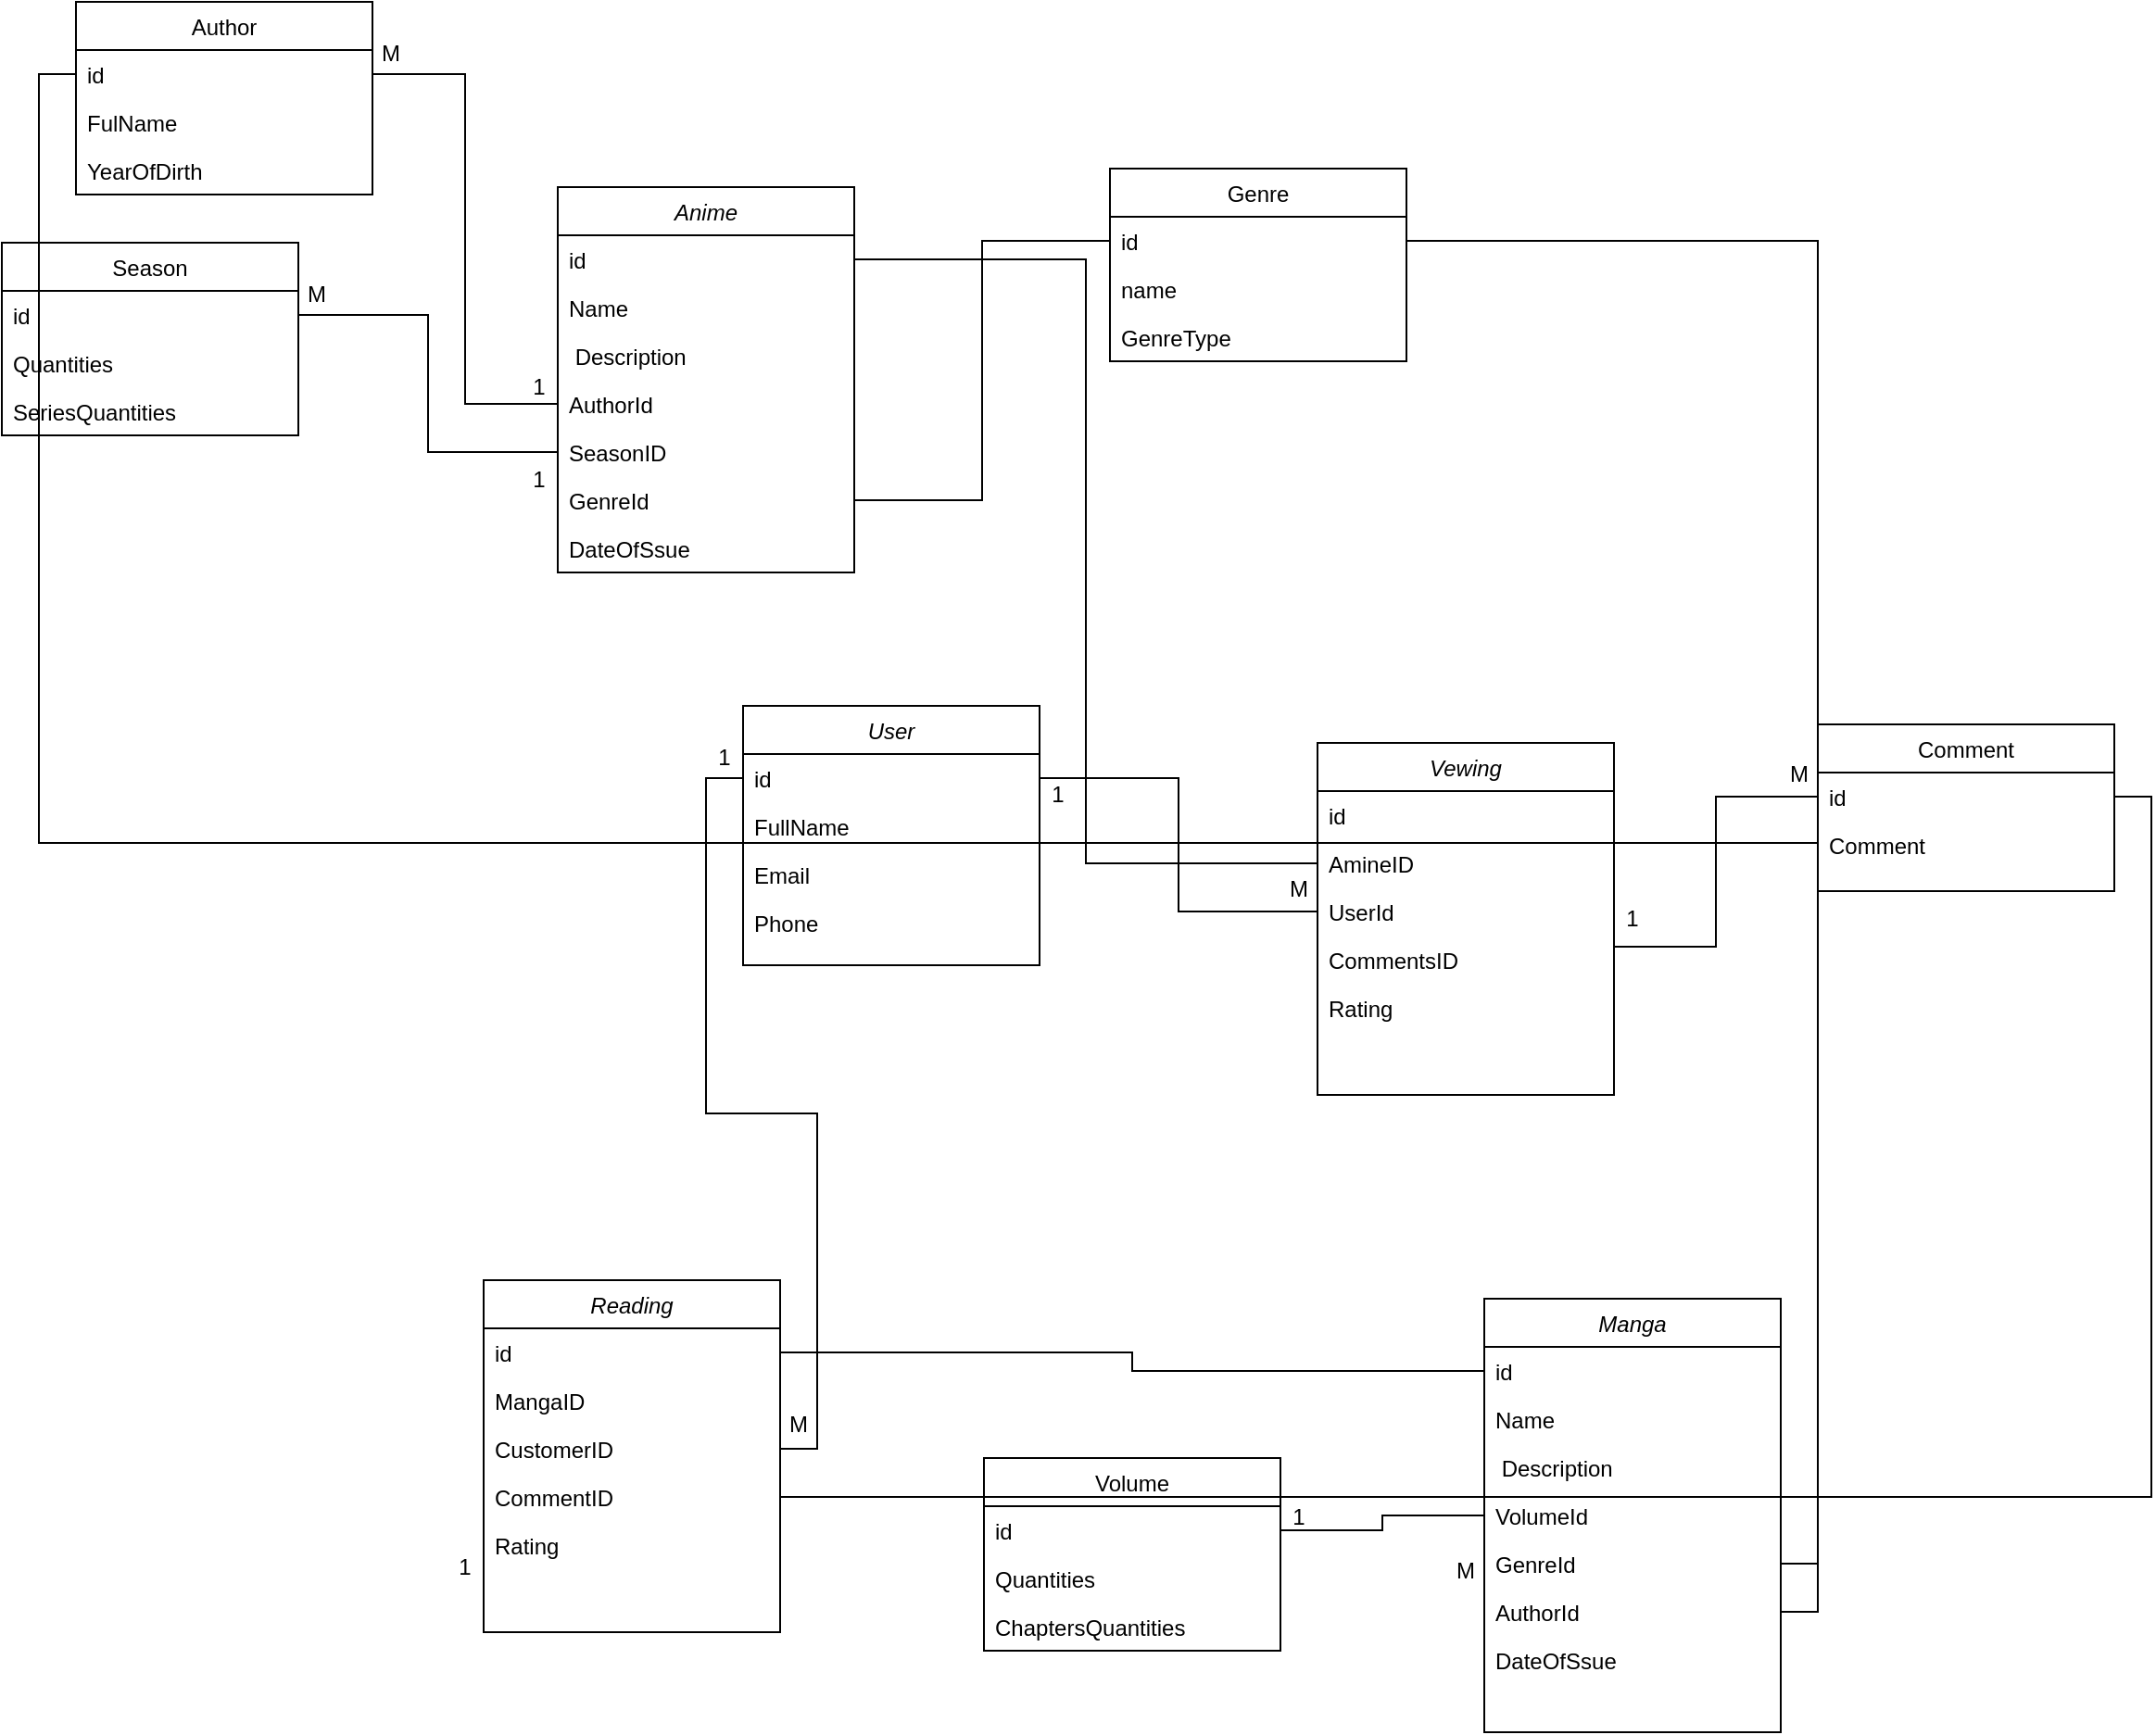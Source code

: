 <mxfile version="24.2.3" type="device">
  <diagram id="C5RBs43oDa-KdzZeNtuy" name="Page-1">
    <mxGraphModel dx="2717" dy="1025" grid="0" gridSize="10" guides="1" tooltips="1" connect="1" arrows="1" fold="1" page="1" pageScale="1" pageWidth="827" pageHeight="1169" math="0" shadow="0">
      <root>
        <mxCell id="WIyWlLk6GJQsqaUBKTNV-0" />
        <mxCell id="WIyWlLk6GJQsqaUBKTNV-1" parent="WIyWlLk6GJQsqaUBKTNV-0" />
        <mxCell id="zkfFHV4jXpPFQw0GAbJ--0" value="Anime" style="swimlane;fontStyle=2;align=center;verticalAlign=top;childLayout=stackLayout;horizontal=1;startSize=26;horizontalStack=0;resizeParent=1;resizeLast=0;collapsible=1;marginBottom=0;rounded=0;shadow=0;strokeWidth=1;" parent="WIyWlLk6GJQsqaUBKTNV-1" vertex="1">
          <mxGeometry x="210" y="140" width="160" height="208" as="geometry">
            <mxRectangle x="230" y="140" width="160" height="26" as="alternateBounds" />
          </mxGeometry>
        </mxCell>
        <mxCell id="LmCSCQz4ZJB4h-el292f-5" value="id" style="text;align=left;verticalAlign=top;spacingLeft=4;spacingRight=4;overflow=hidden;rotatable=0;points=[[0,0.5],[1,0.5]];portConstraint=eastwest;" parent="zkfFHV4jXpPFQw0GAbJ--0" vertex="1">
          <mxGeometry y="26" width="160" height="26" as="geometry" />
        </mxCell>
        <mxCell id="zkfFHV4jXpPFQw0GAbJ--1" value="Name" style="text;align=left;verticalAlign=top;spacingLeft=4;spacingRight=4;overflow=hidden;rotatable=0;points=[[0,0.5],[1,0.5]];portConstraint=eastwest;" parent="zkfFHV4jXpPFQw0GAbJ--0" vertex="1">
          <mxGeometry y="52" width="160" height="26" as="geometry" />
        </mxCell>
        <mxCell id="zkfFHV4jXpPFQw0GAbJ--2" value=" Description" style="text;align=left;verticalAlign=top;spacingLeft=4;spacingRight=4;overflow=hidden;rotatable=0;points=[[0,0.5],[1,0.5]];portConstraint=eastwest;rounded=0;shadow=0;html=0;" parent="zkfFHV4jXpPFQw0GAbJ--0" vertex="1">
          <mxGeometry y="78" width="160" height="26" as="geometry" />
        </mxCell>
        <mxCell id="LmCSCQz4ZJB4h-el292f-77" value="AuthorId" style="text;align=left;verticalAlign=top;spacingLeft=4;spacingRight=4;overflow=hidden;rotatable=0;points=[[0,0.5],[1,0.5]];portConstraint=eastwest;rounded=0;shadow=0;html=0;" parent="zkfFHV4jXpPFQw0GAbJ--0" vertex="1">
          <mxGeometry y="104" width="160" height="26" as="geometry" />
        </mxCell>
        <mxCell id="LmCSCQz4ZJB4h-el292f-83" value="SeasonID" style="text;align=left;verticalAlign=top;spacingLeft=4;spacingRight=4;overflow=hidden;rotatable=0;points=[[0,0.5],[1,0.5]];portConstraint=eastwest;rounded=0;shadow=0;html=0;" parent="zkfFHV4jXpPFQw0GAbJ--0" vertex="1">
          <mxGeometry y="130" width="160" height="26" as="geometry" />
        </mxCell>
        <mxCell id="LmCSCQz4ZJB4h-el292f-144" value="GenreId" style="text;align=left;verticalAlign=top;spacingLeft=4;spacingRight=4;overflow=hidden;rotatable=0;points=[[0,0.5],[1,0.5]];portConstraint=eastwest;rounded=0;shadow=0;html=0;" parent="zkfFHV4jXpPFQw0GAbJ--0" vertex="1">
          <mxGeometry y="156" width="160" height="26" as="geometry" />
        </mxCell>
        <mxCell id="3gz0wyACrkfN13NF-tMw-6" value="DateOfSsue" style="text;align=left;verticalAlign=top;spacingLeft=4;spacingRight=4;overflow=hidden;rotatable=0;points=[[0,0.5],[1,0.5]];portConstraint=eastwest;rounded=0;shadow=0;html=0;" parent="zkfFHV4jXpPFQw0GAbJ--0" vertex="1">
          <mxGeometry y="182" width="160" height="26" as="geometry" />
        </mxCell>
        <mxCell id="zkfFHV4jXpPFQw0GAbJ--17" value="Genre" style="swimlane;fontStyle=0;align=center;verticalAlign=top;childLayout=stackLayout;horizontal=1;startSize=26;horizontalStack=0;resizeParent=1;resizeLast=0;collapsible=1;marginBottom=0;rounded=0;shadow=0;strokeWidth=1;" parent="WIyWlLk6GJQsqaUBKTNV-1" vertex="1">
          <mxGeometry x="508" y="130" width="160" height="104" as="geometry">
            <mxRectangle x="550" y="140" width="160" height="26" as="alternateBounds" />
          </mxGeometry>
        </mxCell>
        <mxCell id="zkfFHV4jXpPFQw0GAbJ--18" value="id" style="text;align=left;verticalAlign=top;spacingLeft=4;spacingRight=4;overflow=hidden;rotatable=0;points=[[0,0.5],[1,0.5]];portConstraint=eastwest;" parent="zkfFHV4jXpPFQw0GAbJ--17" vertex="1">
          <mxGeometry y="26" width="160" height="26" as="geometry" />
        </mxCell>
        <mxCell id="LmCSCQz4ZJB4h-el292f-15" value="name" style="text;align=left;verticalAlign=top;spacingLeft=4;spacingRight=4;overflow=hidden;rotatable=0;points=[[0,0.5],[1,0.5]];portConstraint=eastwest;" parent="zkfFHV4jXpPFQw0GAbJ--17" vertex="1">
          <mxGeometry y="52" width="160" height="26" as="geometry" />
        </mxCell>
        <mxCell id="3gz0wyACrkfN13NF-tMw-1" value="GenreType" style="text;align=left;verticalAlign=top;spacingLeft=4;spacingRight=4;overflow=hidden;rotatable=0;points=[[0,0.5],[1,0.5]];portConstraint=eastwest;" parent="zkfFHV4jXpPFQw0GAbJ--17" vertex="1">
          <mxGeometry y="78" width="160" height="26" as="geometry" />
        </mxCell>
        <mxCell id="LmCSCQz4ZJB4h-el292f-29" value="User" style="swimlane;fontStyle=2;align=center;verticalAlign=top;childLayout=stackLayout;horizontal=1;startSize=26;horizontalStack=0;resizeParent=1;resizeLast=0;collapsible=1;marginBottom=0;rounded=0;shadow=0;strokeWidth=1;" parent="WIyWlLk6GJQsqaUBKTNV-1" vertex="1">
          <mxGeometry x="310" y="420" width="160" height="140" as="geometry">
            <mxRectangle x="230" y="140" width="160" height="26" as="alternateBounds" />
          </mxGeometry>
        </mxCell>
        <mxCell id="LmCSCQz4ZJB4h-el292f-30" value="id" style="text;align=left;verticalAlign=top;spacingLeft=4;spacingRight=4;overflow=hidden;rotatable=0;points=[[0,0.5],[1,0.5]];portConstraint=eastwest;" parent="LmCSCQz4ZJB4h-el292f-29" vertex="1">
          <mxGeometry y="26" width="160" height="26" as="geometry" />
        </mxCell>
        <mxCell id="LmCSCQz4ZJB4h-el292f-31" value="FullName" style="text;align=left;verticalAlign=top;spacingLeft=4;spacingRight=4;overflow=hidden;rotatable=0;points=[[0,0.5],[1,0.5]];portConstraint=eastwest;" parent="LmCSCQz4ZJB4h-el292f-29" vertex="1">
          <mxGeometry y="52" width="160" height="26" as="geometry" />
        </mxCell>
        <mxCell id="LmCSCQz4ZJB4h-el292f-32" value="Email" style="text;align=left;verticalAlign=top;spacingLeft=4;spacingRight=4;overflow=hidden;rotatable=0;points=[[0,0.5],[1,0.5]];portConstraint=eastwest;rounded=0;shadow=0;html=0;" parent="LmCSCQz4ZJB4h-el292f-29" vertex="1">
          <mxGeometry y="78" width="160" height="26" as="geometry" />
        </mxCell>
        <mxCell id="LmCSCQz4ZJB4h-el292f-33" value="Phone" style="text;align=left;verticalAlign=top;spacingLeft=4;spacingRight=4;overflow=hidden;rotatable=0;points=[[0,0.5],[1,0.5]];portConstraint=eastwest;rounded=0;shadow=0;html=0;" parent="LmCSCQz4ZJB4h-el292f-29" vertex="1">
          <mxGeometry y="104" width="160" height="26" as="geometry" />
        </mxCell>
        <mxCell id="LmCSCQz4ZJB4h-el292f-40" value="Vewing" style="swimlane;fontStyle=2;align=center;verticalAlign=top;childLayout=stackLayout;horizontal=1;startSize=26;horizontalStack=0;resizeParent=1;resizeLast=0;collapsible=1;marginBottom=0;rounded=0;shadow=0;strokeWidth=1;" parent="WIyWlLk6GJQsqaUBKTNV-1" vertex="1">
          <mxGeometry x="620" y="440" width="160" height="190" as="geometry">
            <mxRectangle x="230" y="140" width="160" height="26" as="alternateBounds" />
          </mxGeometry>
        </mxCell>
        <mxCell id="LmCSCQz4ZJB4h-el292f-41" value="id" style="text;align=left;verticalAlign=top;spacingLeft=4;spacingRight=4;overflow=hidden;rotatable=0;points=[[0,0.5],[1,0.5]];portConstraint=eastwest;" parent="LmCSCQz4ZJB4h-el292f-40" vertex="1">
          <mxGeometry y="26" width="160" height="26" as="geometry" />
        </mxCell>
        <mxCell id="LmCSCQz4ZJB4h-el292f-42" value="AmineID" style="text;align=left;verticalAlign=top;spacingLeft=4;spacingRight=4;overflow=hidden;rotatable=0;points=[[0,0.5],[1,0.5]];portConstraint=eastwest;" parent="LmCSCQz4ZJB4h-el292f-40" vertex="1">
          <mxGeometry y="52" width="160" height="26" as="geometry" />
        </mxCell>
        <mxCell id="LmCSCQz4ZJB4h-el292f-43" value="UserId" style="text;align=left;verticalAlign=top;spacingLeft=4;spacingRight=4;overflow=hidden;rotatable=0;points=[[0,0.5],[1,0.5]];portConstraint=eastwest;rounded=0;shadow=0;html=0;" parent="LmCSCQz4ZJB4h-el292f-40" vertex="1">
          <mxGeometry y="78" width="160" height="26" as="geometry" />
        </mxCell>
        <mxCell id="LmCSCQz4ZJB4h-el292f-45" value="CommentsID" style="text;align=left;verticalAlign=top;spacingLeft=4;spacingRight=4;overflow=hidden;rotatable=0;points=[[0,0.5],[1,0.5]];portConstraint=eastwest;rounded=0;shadow=0;html=0;" parent="LmCSCQz4ZJB4h-el292f-40" vertex="1">
          <mxGeometry y="104" width="160" height="26" as="geometry" />
        </mxCell>
        <mxCell id="LmCSCQz4ZJB4h-el292f-46" value="Rating" style="text;align=left;verticalAlign=top;spacingLeft=4;spacingRight=4;overflow=hidden;rotatable=0;points=[[0,0.5],[1,0.5]];portConstraint=eastwest;rounded=0;shadow=0;html=0;" parent="LmCSCQz4ZJB4h-el292f-40" vertex="1">
          <mxGeometry y="130" width="160" height="26" as="geometry" />
        </mxCell>
        <mxCell id="LmCSCQz4ZJB4h-el292f-55" value="Comment" style="swimlane;fontStyle=0;align=center;verticalAlign=top;childLayout=stackLayout;horizontal=1;startSize=26;horizontalStack=0;resizeParent=1;resizeLast=0;collapsible=1;marginBottom=0;rounded=0;shadow=0;strokeWidth=1;" parent="WIyWlLk6GJQsqaUBKTNV-1" vertex="1">
          <mxGeometry x="890" y="430" width="160" height="90" as="geometry">
            <mxRectangle x="550" y="140" width="160" height="26" as="alternateBounds" />
          </mxGeometry>
        </mxCell>
        <mxCell id="LmCSCQz4ZJB4h-el292f-56" value="id" style="text;align=left;verticalAlign=top;spacingLeft=4;spacingRight=4;overflow=hidden;rotatable=0;points=[[0,0.5],[1,0.5]];portConstraint=eastwest;" parent="LmCSCQz4ZJB4h-el292f-55" vertex="1">
          <mxGeometry y="26" width="160" height="26" as="geometry" />
        </mxCell>
        <mxCell id="LmCSCQz4ZJB4h-el292f-57" value="Comment" style="text;align=left;verticalAlign=top;spacingLeft=4;spacingRight=4;overflow=hidden;rotatable=0;points=[[0,0.5],[1,0.5]];portConstraint=eastwest;" parent="LmCSCQz4ZJB4h-el292f-55" vertex="1">
          <mxGeometry y="52" width="160" height="26" as="geometry" />
        </mxCell>
        <mxCell id="LmCSCQz4ZJB4h-el292f-58" style="edgeStyle=orthogonalEdgeStyle;rounded=0;orthogonalLoop=1;jettySize=auto;html=1;exitX=1;exitY=0.5;exitDx=0;exitDy=0;entryX=0;entryY=0.5;entryDx=0;entryDy=0;endArrow=none;endFill=0;" parent="WIyWlLk6GJQsqaUBKTNV-1" source="LmCSCQz4ZJB4h-el292f-43" target="LmCSCQz4ZJB4h-el292f-56" edge="1">
          <mxGeometry relative="1" as="geometry">
            <Array as="points">
              <mxPoint x="780" y="550" />
              <mxPoint x="835" y="550" />
              <mxPoint x="835" y="469" />
            </Array>
          </mxGeometry>
        </mxCell>
        <mxCell id="LmCSCQz4ZJB4h-el292f-59" value="1" style="text;html=1;align=center;verticalAlign=middle;whiteSpace=wrap;rounded=0;" parent="WIyWlLk6GJQsqaUBKTNV-1" vertex="1">
          <mxGeometry x="780" y="527" width="20" height="16" as="geometry" />
        </mxCell>
        <mxCell id="LmCSCQz4ZJB4h-el292f-60" value="M" style="text;html=1;align=center;verticalAlign=middle;whiteSpace=wrap;rounded=0;" parent="WIyWlLk6GJQsqaUBKTNV-1" vertex="1">
          <mxGeometry x="870" y="450" width="20" height="14" as="geometry" />
        </mxCell>
        <mxCell id="LmCSCQz4ZJB4h-el292f-62" style="edgeStyle=orthogonalEdgeStyle;rounded=0;orthogonalLoop=1;jettySize=auto;html=1;exitX=1;exitY=0.5;exitDx=0;exitDy=0;entryX=0;entryY=0.5;entryDx=0;entryDy=0;endArrow=none;endFill=0;" parent="WIyWlLk6GJQsqaUBKTNV-1" source="LmCSCQz4ZJB4h-el292f-30" target="LmCSCQz4ZJB4h-el292f-43" edge="1">
          <mxGeometry relative="1" as="geometry" />
        </mxCell>
        <mxCell id="LmCSCQz4ZJB4h-el292f-63" value="1" style="text;html=1;align=center;verticalAlign=middle;whiteSpace=wrap;rounded=0;" parent="WIyWlLk6GJQsqaUBKTNV-1" vertex="1">
          <mxGeometry x="470" y="460" width="20" height="16" as="geometry" />
        </mxCell>
        <mxCell id="LmCSCQz4ZJB4h-el292f-64" value="M" style="text;html=1;align=center;verticalAlign=middle;whiteSpace=wrap;rounded=0;" parent="WIyWlLk6GJQsqaUBKTNV-1" vertex="1">
          <mxGeometry x="600" y="512" width="20" height="14" as="geometry" />
        </mxCell>
        <mxCell id="LmCSCQz4ZJB4h-el292f-68" style="edgeStyle=orthogonalEdgeStyle;rounded=0;orthogonalLoop=1;jettySize=auto;html=1;exitX=1;exitY=0.5;exitDx=0;exitDy=0;endArrow=none;endFill=0;" parent="WIyWlLk6GJQsqaUBKTNV-1" source="LmCSCQz4ZJB4h-el292f-5" target="LmCSCQz4ZJB4h-el292f-42" edge="1">
          <mxGeometry relative="1" as="geometry" />
        </mxCell>
        <mxCell id="LmCSCQz4ZJB4h-el292f-75" value="1" style="text;html=1;align=center;verticalAlign=middle;whiteSpace=wrap;rounded=0;" parent="WIyWlLk6GJQsqaUBKTNV-1" vertex="1">
          <mxGeometry x="290" y="440" width="20" height="16" as="geometry" />
        </mxCell>
        <mxCell id="LmCSCQz4ZJB4h-el292f-84" value="Manga" style="swimlane;fontStyle=2;align=center;verticalAlign=top;childLayout=stackLayout;horizontal=1;startSize=26;horizontalStack=0;resizeParent=1;resizeLast=0;collapsible=1;marginBottom=0;rounded=0;shadow=0;strokeWidth=1;" parent="WIyWlLk6GJQsqaUBKTNV-1" vertex="1">
          <mxGeometry x="710" y="740" width="160" height="234" as="geometry">
            <mxRectangle x="230" y="140" width="160" height="26" as="alternateBounds" />
          </mxGeometry>
        </mxCell>
        <mxCell id="LmCSCQz4ZJB4h-el292f-85" value="id" style="text;align=left;verticalAlign=top;spacingLeft=4;spacingRight=4;overflow=hidden;rotatable=0;points=[[0,0.5],[1,0.5]];portConstraint=eastwest;" parent="LmCSCQz4ZJB4h-el292f-84" vertex="1">
          <mxGeometry y="26" width="160" height="26" as="geometry" />
        </mxCell>
        <mxCell id="LmCSCQz4ZJB4h-el292f-86" value="Name" style="text;align=left;verticalAlign=top;spacingLeft=4;spacingRight=4;overflow=hidden;rotatable=0;points=[[0,0.5],[1,0.5]];portConstraint=eastwest;" parent="LmCSCQz4ZJB4h-el292f-84" vertex="1">
          <mxGeometry y="52" width="160" height="26" as="geometry" />
        </mxCell>
        <mxCell id="LmCSCQz4ZJB4h-el292f-87" value=" Description" style="text;align=left;verticalAlign=top;spacingLeft=4;spacingRight=4;overflow=hidden;rotatable=0;points=[[0,0.5],[1,0.5]];portConstraint=eastwest;rounded=0;shadow=0;html=0;" parent="LmCSCQz4ZJB4h-el292f-84" vertex="1">
          <mxGeometry y="78" width="160" height="26" as="geometry" />
        </mxCell>
        <mxCell id="LmCSCQz4ZJB4h-el292f-89" value="VolumeId" style="text;align=left;verticalAlign=top;spacingLeft=4;spacingRight=4;overflow=hidden;rotatable=0;points=[[0,0.5],[1,0.5]];portConstraint=eastwest;rounded=0;shadow=0;html=0;" parent="LmCSCQz4ZJB4h-el292f-84" vertex="1">
          <mxGeometry y="104" width="160" height="26" as="geometry" />
        </mxCell>
        <mxCell id="LmCSCQz4ZJB4h-el292f-105" value="GenreId" style="text;align=left;verticalAlign=top;spacingLeft=4;spacingRight=4;overflow=hidden;rotatable=0;points=[[0,0.5],[1,0.5]];portConstraint=eastwest;rounded=0;shadow=0;html=0;" parent="LmCSCQz4ZJB4h-el292f-84" vertex="1">
          <mxGeometry y="130" width="160" height="26" as="geometry" />
        </mxCell>
        <mxCell id="3gz0wyACrkfN13NF-tMw-7" value="AuthorId" style="text;align=left;verticalAlign=top;spacingLeft=4;spacingRight=4;overflow=hidden;rotatable=0;points=[[0,0.5],[1,0.5]];portConstraint=eastwest;rounded=0;shadow=0;html=0;" parent="LmCSCQz4ZJB4h-el292f-84" vertex="1">
          <mxGeometry y="156" width="160" height="26" as="geometry" />
        </mxCell>
        <mxCell id="3gz0wyACrkfN13NF-tMw-9" value="DateOfSsue" style="text;align=left;verticalAlign=top;spacingLeft=4;spacingRight=4;overflow=hidden;rotatable=0;points=[[0,0.5],[1,0.5]];portConstraint=eastwest;rounded=0;shadow=0;html=0;" parent="LmCSCQz4ZJB4h-el292f-84" vertex="1">
          <mxGeometry y="182" width="160" height="26" as="geometry" />
        </mxCell>
        <mxCell id="LmCSCQz4ZJB4h-el292f-93" value="Author" style="swimlane;fontStyle=0;align=center;verticalAlign=top;childLayout=stackLayout;horizontal=1;startSize=26;horizontalStack=0;resizeParent=1;resizeLast=0;collapsible=1;marginBottom=0;rounded=0;shadow=0;strokeWidth=1;" parent="WIyWlLk6GJQsqaUBKTNV-1" vertex="1">
          <mxGeometry x="-50" y="40" width="160" height="104" as="geometry">
            <mxRectangle x="550" y="140" width="160" height="26" as="alternateBounds" />
          </mxGeometry>
        </mxCell>
        <mxCell id="LmCSCQz4ZJB4h-el292f-94" value="id" style="text;align=left;verticalAlign=top;spacingLeft=4;spacingRight=4;overflow=hidden;rotatable=0;points=[[0,0.5],[1,0.5]];portConstraint=eastwest;" parent="LmCSCQz4ZJB4h-el292f-93" vertex="1">
          <mxGeometry y="26" width="160" height="26" as="geometry" />
        </mxCell>
        <mxCell id="LmCSCQz4ZJB4h-el292f-95" value="FulName" style="text;align=left;verticalAlign=top;spacingLeft=4;spacingRight=4;overflow=hidden;rotatable=0;points=[[0,0.5],[1,0.5]];portConstraint=eastwest;" parent="LmCSCQz4ZJB4h-el292f-93" vertex="1">
          <mxGeometry y="52" width="160" height="26" as="geometry" />
        </mxCell>
        <mxCell id="3gz0wyACrkfN13NF-tMw-5" value="YearOfDirth" style="text;align=left;verticalAlign=top;spacingLeft=4;spacingRight=4;overflow=hidden;rotatable=0;points=[[0,0.5],[1,0.5]];portConstraint=eastwest;" parent="LmCSCQz4ZJB4h-el292f-93" vertex="1">
          <mxGeometry y="78" width="160" height="26" as="geometry" />
        </mxCell>
        <mxCell id="LmCSCQz4ZJB4h-el292f-96" style="edgeStyle=orthogonalEdgeStyle;rounded=0;orthogonalLoop=1;jettySize=auto;html=1;exitX=1;exitY=0.5;exitDx=0;exitDy=0;entryX=0;entryY=0.5;entryDx=0;entryDy=0;endArrow=none;endFill=0;" parent="WIyWlLk6GJQsqaUBKTNV-1" source="LmCSCQz4ZJB4h-el292f-94" target="LmCSCQz4ZJB4h-el292f-77" edge="1">
          <mxGeometry relative="1" as="geometry" />
        </mxCell>
        <mxCell id="LmCSCQz4ZJB4h-el292f-97" value="Season" style="swimlane;fontStyle=0;align=center;verticalAlign=top;childLayout=stackLayout;horizontal=1;startSize=26;horizontalStack=0;resizeParent=1;resizeLast=0;collapsible=1;marginBottom=0;rounded=0;shadow=0;strokeWidth=1;" parent="WIyWlLk6GJQsqaUBKTNV-1" vertex="1">
          <mxGeometry x="-90" y="170" width="160" height="104" as="geometry">
            <mxRectangle x="550" y="140" width="160" height="26" as="alternateBounds" />
          </mxGeometry>
        </mxCell>
        <mxCell id="LmCSCQz4ZJB4h-el292f-98" value="id" style="text;align=left;verticalAlign=top;spacingLeft=4;spacingRight=4;overflow=hidden;rotatable=0;points=[[0,0.5],[1,0.5]];portConstraint=eastwest;" parent="LmCSCQz4ZJB4h-el292f-97" vertex="1">
          <mxGeometry y="26" width="160" height="26" as="geometry" />
        </mxCell>
        <mxCell id="LmCSCQz4ZJB4h-el292f-99" value="Quantities" style="text;align=left;verticalAlign=top;spacingLeft=4;spacingRight=4;overflow=hidden;rotatable=0;points=[[0,0.5],[1,0.5]];portConstraint=eastwest;" parent="LmCSCQz4ZJB4h-el292f-97" vertex="1">
          <mxGeometry y="52" width="160" height="26" as="geometry" />
        </mxCell>
        <mxCell id="3gz0wyACrkfN13NF-tMw-0" value="SeriesQuantities" style="text;align=left;verticalAlign=top;spacingLeft=4;spacingRight=4;overflow=hidden;rotatable=0;points=[[0,0.5],[1,0.5]];portConstraint=eastwest;" parent="LmCSCQz4ZJB4h-el292f-97" vertex="1">
          <mxGeometry y="78" width="160" height="26" as="geometry" />
        </mxCell>
        <mxCell id="LmCSCQz4ZJB4h-el292f-100" style="edgeStyle=orthogonalEdgeStyle;rounded=0;orthogonalLoop=1;jettySize=auto;html=1;exitX=1;exitY=0.5;exitDx=0;exitDy=0;endArrow=none;endFill=0;" parent="WIyWlLk6GJQsqaUBKTNV-1" source="LmCSCQz4ZJB4h-el292f-98" target="LmCSCQz4ZJB4h-el292f-83" edge="1">
          <mxGeometry relative="1" as="geometry" />
        </mxCell>
        <mxCell id="LmCSCQz4ZJB4h-el292f-101" value="1" style="text;html=1;align=center;verticalAlign=middle;whiteSpace=wrap;rounded=0;" parent="WIyWlLk6GJQsqaUBKTNV-1" vertex="1">
          <mxGeometry x="190" y="290" width="20" height="16" as="geometry" />
        </mxCell>
        <mxCell id="LmCSCQz4ZJB4h-el292f-102" value="M" style="text;html=1;align=center;verticalAlign=middle;whiteSpace=wrap;rounded=0;" parent="WIyWlLk6GJQsqaUBKTNV-1" vertex="1">
          <mxGeometry x="70" y="190" width="20" height="16" as="geometry" />
        </mxCell>
        <mxCell id="LmCSCQz4ZJB4h-el292f-103" value="1" style="text;html=1;align=center;verticalAlign=middle;whiteSpace=wrap;rounded=0;" parent="WIyWlLk6GJQsqaUBKTNV-1" vertex="1">
          <mxGeometry x="190" y="240" width="20" height="16" as="geometry" />
        </mxCell>
        <mxCell id="LmCSCQz4ZJB4h-el292f-104" value="M" style="text;html=1;align=center;verticalAlign=middle;whiteSpace=wrap;rounded=0;" parent="WIyWlLk6GJQsqaUBKTNV-1" vertex="1">
          <mxGeometry x="110" y="60" width="20" height="16" as="geometry" />
        </mxCell>
        <mxCell id="LmCSCQz4ZJB4h-el292f-109" value="Volume" style="swimlane;fontStyle=0;align=center;verticalAlign=top;childLayout=stackLayout;horizontal=1;startSize=26;horizontalStack=0;resizeParent=1;resizeLast=0;collapsible=1;marginBottom=0;rounded=0;shadow=0;strokeWidth=1;" parent="WIyWlLk6GJQsqaUBKTNV-1" vertex="1">
          <mxGeometry x="440" y="826" width="160" height="104" as="geometry">
            <mxRectangle x="550" y="140" width="160" height="26" as="alternateBounds" />
          </mxGeometry>
        </mxCell>
        <mxCell id="LmCSCQz4ZJB4h-el292f-110" value="id" style="text;align=left;verticalAlign=top;spacingLeft=4;spacingRight=4;overflow=hidden;rotatable=0;points=[[0,0.5],[1,0.5]];portConstraint=eastwest;" parent="LmCSCQz4ZJB4h-el292f-109" vertex="1">
          <mxGeometry y="26" width="160" height="26" as="geometry" />
        </mxCell>
        <mxCell id="LmCSCQz4ZJB4h-el292f-111" value="Quantities" style="text;align=left;verticalAlign=top;spacingLeft=4;spacingRight=4;overflow=hidden;rotatable=0;points=[[0,0.5],[1,0.5]];portConstraint=eastwest;" parent="LmCSCQz4ZJB4h-el292f-109" vertex="1">
          <mxGeometry y="52" width="160" height="26" as="geometry" />
        </mxCell>
        <mxCell id="3gz0wyACrkfN13NF-tMw-10" value="ChaptersQuantities" style="text;align=left;verticalAlign=top;spacingLeft=4;spacingRight=4;overflow=hidden;rotatable=0;points=[[0,0.5],[1,0.5]];portConstraint=eastwest;" parent="LmCSCQz4ZJB4h-el292f-109" vertex="1">
          <mxGeometry y="78" width="160" height="26" as="geometry" />
        </mxCell>
        <mxCell id="LmCSCQz4ZJB4h-el292f-115" style="edgeStyle=orthogonalEdgeStyle;rounded=0;orthogonalLoop=1;jettySize=auto;html=1;exitX=1;exitY=0.5;exitDx=0;exitDy=0;entryX=0;entryY=0.5;entryDx=0;entryDy=0;endArrow=none;endFill=0;" parent="WIyWlLk6GJQsqaUBKTNV-1" source="LmCSCQz4ZJB4h-el292f-110" target="LmCSCQz4ZJB4h-el292f-89" edge="1">
          <mxGeometry relative="1" as="geometry" />
        </mxCell>
        <mxCell id="LmCSCQz4ZJB4h-el292f-119" value="1" style="text;html=1;align=center;verticalAlign=middle;whiteSpace=wrap;rounded=0;" parent="WIyWlLk6GJQsqaUBKTNV-1" vertex="1">
          <mxGeometry x="600" y="850" width="20" height="16" as="geometry" />
        </mxCell>
        <mxCell id="LmCSCQz4ZJB4h-el292f-120" value="M" style="text;html=1;align=center;verticalAlign=middle;whiteSpace=wrap;rounded=0;" parent="WIyWlLk6GJQsqaUBKTNV-1" vertex="1">
          <mxGeometry x="690" y="880" width="20" height="14" as="geometry" />
        </mxCell>
        <mxCell id="LmCSCQz4ZJB4h-el292f-121" value="Reading" style="swimlane;fontStyle=2;align=center;verticalAlign=top;childLayout=stackLayout;horizontal=1;startSize=26;horizontalStack=0;resizeParent=1;resizeLast=0;collapsible=1;marginBottom=0;rounded=0;shadow=0;strokeWidth=1;" parent="WIyWlLk6GJQsqaUBKTNV-1" vertex="1">
          <mxGeometry x="170" y="730" width="160" height="190" as="geometry">
            <mxRectangle x="230" y="140" width="160" height="26" as="alternateBounds" />
          </mxGeometry>
        </mxCell>
        <mxCell id="LmCSCQz4ZJB4h-el292f-122" value="id" style="text;align=left;verticalAlign=top;spacingLeft=4;spacingRight=4;overflow=hidden;rotatable=0;points=[[0,0.5],[1,0.5]];portConstraint=eastwest;" parent="LmCSCQz4ZJB4h-el292f-121" vertex="1">
          <mxGeometry y="26" width="160" height="26" as="geometry" />
        </mxCell>
        <mxCell id="LmCSCQz4ZJB4h-el292f-123" value="MangaID" style="text;align=left;verticalAlign=top;spacingLeft=4;spacingRight=4;overflow=hidden;rotatable=0;points=[[0,0.5],[1,0.5]];portConstraint=eastwest;" parent="LmCSCQz4ZJB4h-el292f-121" vertex="1">
          <mxGeometry y="52" width="160" height="26" as="geometry" />
        </mxCell>
        <mxCell id="LmCSCQz4ZJB4h-el292f-124" value="CustomerID" style="text;align=left;verticalAlign=top;spacingLeft=4;spacingRight=4;overflow=hidden;rotatable=0;points=[[0,0.5],[1,0.5]];portConstraint=eastwest;rounded=0;shadow=0;html=0;" parent="LmCSCQz4ZJB4h-el292f-121" vertex="1">
          <mxGeometry y="78" width="160" height="26" as="geometry" />
        </mxCell>
        <mxCell id="LmCSCQz4ZJB4h-el292f-126" value="CommentID" style="text;align=left;verticalAlign=top;spacingLeft=4;spacingRight=4;overflow=hidden;rotatable=0;points=[[0,0.5],[1,0.5]];portConstraint=eastwest;rounded=0;shadow=0;html=0;" parent="LmCSCQz4ZJB4h-el292f-121" vertex="1">
          <mxGeometry y="104" width="160" height="26" as="geometry" />
        </mxCell>
        <mxCell id="LmCSCQz4ZJB4h-el292f-127" value="Rating" style="text;align=left;verticalAlign=top;spacingLeft=4;spacingRight=4;overflow=hidden;rotatable=0;points=[[0,0.5],[1,0.5]];portConstraint=eastwest;rounded=0;shadow=0;html=0;" parent="LmCSCQz4ZJB4h-el292f-121" vertex="1">
          <mxGeometry y="130" width="160" height="26" as="geometry" />
        </mxCell>
        <mxCell id="LmCSCQz4ZJB4h-el292f-138" value="1" style="text;html=1;align=center;verticalAlign=middle;whiteSpace=wrap;rounded=0;" parent="WIyWlLk6GJQsqaUBKTNV-1" vertex="1">
          <mxGeometry x="150" y="877" width="20" height="16" as="geometry" />
        </mxCell>
        <mxCell id="LmCSCQz4ZJB4h-el292f-141" style="edgeStyle=orthogonalEdgeStyle;rounded=0;orthogonalLoop=1;jettySize=auto;html=1;exitX=0;exitY=0.5;exitDx=0;exitDy=0;entryX=1;entryY=0.5;entryDx=0;entryDy=0;endArrow=none;endFill=0;" parent="WIyWlLk6GJQsqaUBKTNV-1" source="LmCSCQz4ZJB4h-el292f-30" target="LmCSCQz4ZJB4h-el292f-124" edge="1">
          <mxGeometry relative="1" as="geometry" />
        </mxCell>
        <mxCell id="LmCSCQz4ZJB4h-el292f-142" value="M" style="text;html=1;align=center;verticalAlign=middle;whiteSpace=wrap;rounded=0;" parent="WIyWlLk6GJQsqaUBKTNV-1" vertex="1">
          <mxGeometry x="330" y="800" width="20" height="16" as="geometry" />
        </mxCell>
        <mxCell id="LmCSCQz4ZJB4h-el292f-143" style="edgeStyle=orthogonalEdgeStyle;rounded=0;orthogonalLoop=1;jettySize=auto;html=1;exitX=0;exitY=0.5;exitDx=0;exitDy=0;entryX=1;entryY=0.5;entryDx=0;entryDy=0;endArrow=none;endFill=0;" parent="WIyWlLk6GJQsqaUBKTNV-1" source="LmCSCQz4ZJB4h-el292f-85" target="LmCSCQz4ZJB4h-el292f-122" edge="1">
          <mxGeometry relative="1" as="geometry" />
        </mxCell>
        <mxCell id="LmCSCQz4ZJB4h-el292f-145" style="edgeStyle=orthogonalEdgeStyle;rounded=0;orthogonalLoop=1;jettySize=auto;html=1;exitX=1;exitY=0.5;exitDx=0;exitDy=0;entryX=0;entryY=0.5;entryDx=0;entryDy=0;endArrow=none;endFill=0;" parent="WIyWlLk6GJQsqaUBKTNV-1" source="LmCSCQz4ZJB4h-el292f-144" target="zkfFHV4jXpPFQw0GAbJ--18" edge="1">
          <mxGeometry relative="1" as="geometry" />
        </mxCell>
        <mxCell id="3gz0wyACrkfN13NF-tMw-4" style="edgeStyle=orthogonalEdgeStyle;rounded=0;orthogonalLoop=1;jettySize=auto;html=1;exitX=1;exitY=0.5;exitDx=0;exitDy=0;entryX=1;entryY=0.5;entryDx=0;entryDy=0;endArrow=none;endFill=0;" parent="WIyWlLk6GJQsqaUBKTNV-1" source="zkfFHV4jXpPFQw0GAbJ--18" target="LmCSCQz4ZJB4h-el292f-105" edge="1">
          <mxGeometry relative="1" as="geometry" />
        </mxCell>
        <mxCell id="3gz0wyACrkfN13NF-tMw-8" style="edgeStyle=orthogonalEdgeStyle;rounded=0;orthogonalLoop=1;jettySize=auto;html=1;exitX=0;exitY=0.5;exitDx=0;exitDy=0;entryX=1;entryY=0.5;entryDx=0;entryDy=0;endArrow=none;endFill=0;" parent="WIyWlLk6GJQsqaUBKTNV-1" source="LmCSCQz4ZJB4h-el292f-94" target="3gz0wyACrkfN13NF-tMw-7" edge="1">
          <mxGeometry relative="1" as="geometry" />
        </mxCell>
        <mxCell id="3gz0wyACrkfN13NF-tMw-12" style="edgeStyle=orthogonalEdgeStyle;rounded=0;orthogonalLoop=1;jettySize=auto;html=1;exitX=1;exitY=0.5;exitDx=0;exitDy=0;entryX=1;entryY=0.5;entryDx=0;entryDy=0;endArrow=none;endFill=0;" parent="WIyWlLk6GJQsqaUBKTNV-1" source="LmCSCQz4ZJB4h-el292f-126" target="LmCSCQz4ZJB4h-el292f-56" edge="1">
          <mxGeometry relative="1" as="geometry" />
        </mxCell>
      </root>
    </mxGraphModel>
  </diagram>
</mxfile>
